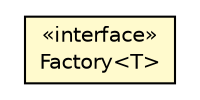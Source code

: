 #!/usr/local/bin/dot
#
# Class diagram 
# Generated by UMLGraph version R5_6-24-gf6e263 (http://www.umlgraph.org/)
#

digraph G {
	edge [fontname="Helvetica",fontsize=10,labelfontname="Helvetica",labelfontsize=10];
	node [fontname="Helvetica",fontsize=10,shape=plaintext];
	nodesep=0.25;
	ranksep=0.5;
	rankdir=LR;
	// org.turbogwt.core.util.shared.Factory<T>
	c441 [label=<<table title="org.turbogwt.core.util.shared.Factory" border="0" cellborder="1" cellspacing="0" cellpadding="2" port="p" bgcolor="lemonChiffon" href="./Factory.html">
		<tr><td><table border="0" cellspacing="0" cellpadding="1">
<tr><td align="center" balign="center"> &#171;interface&#187; </td></tr>
<tr><td align="center" balign="center"> Factory&lt;T&gt; </td></tr>
		</table></td></tr>
		</table>>, URL="./Factory.html", fontname="Helvetica", fontcolor="black", fontsize=10.0];
}

